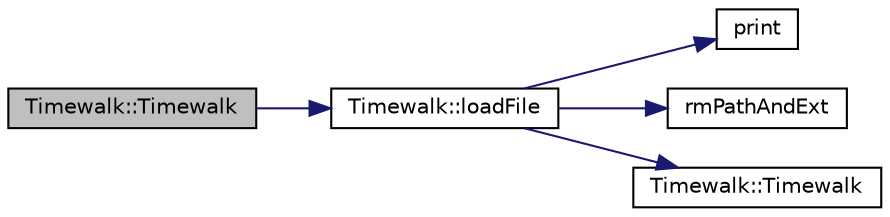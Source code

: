 digraph "Timewalk::Timewalk"
{
 // LATEX_PDF_SIZE
  edge [fontname="Helvetica",fontsize="10",labelfontname="Helvetica",labelfontsize="10"];
  node [fontname="Helvetica",fontsize="10",shape=record];
  rankdir="LR";
  Node1 [label="Timewalk::Timewalk",height=0.2,width=0.4,color="black", fillcolor="grey75", style="filled", fontcolor="black",tooltip=" "];
  Node1 -> Node2 [color="midnightblue",fontsize="10",style="solid",fontname="Helvetica"];
  Node2 [label="Timewalk::loadFile",height=0.2,width=0.4,color="black", fillcolor="white", style="filled",URL="$class_timewalk.html#abe911d2d25eefb7886fe35c41f1d61db",tooltip=" "];
  Node2 -> Node3 [color="midnightblue",fontsize="10",style="solid",fontname="Helvetica"];
  Node3 [label="print",height=0.2,width=0.4,color="black", fillcolor="white", style="filled",URL="$utils_8hpp.html#a66ca7a7876bba06ed99b2fa6945cd2b0",tooltip=" "];
  Node2 -> Node4 [color="midnightblue",fontsize="10",style="solid",fontname="Helvetica"];
  Node4 [label="rmPathAndExt",height=0.2,width=0.4,color="black", fillcolor="white", style="filled",URL="$files__functions_8hpp.html#a58f50a6390692cff52eef37fdaa94e56",tooltip=" "];
  Node2 -> Node5 [color="midnightblue",fontsize="10",style="solid",fontname="Helvetica"];
  Node5 [label="Timewalk::Timewalk",height=0.2,width=0.4,color="black", fillcolor="white", style="filled",URL="$class_timewalk.html#a7c5110fd80b5bdd2aa245f14451b9a41",tooltip=" "];
}
